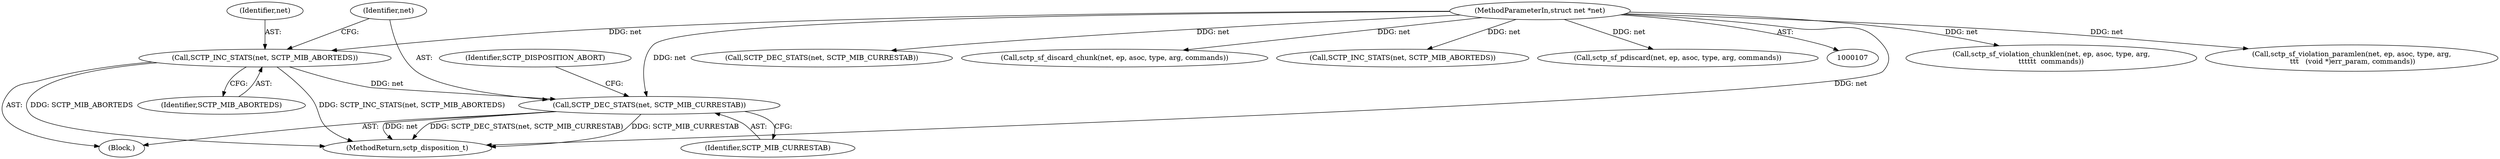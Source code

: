 digraph "0_linux_9de7922bc709eee2f609cd01d98aaedc4cf5ea74_2@pointer" {
"1000296" [label="(Call,SCTP_INC_STATS(net, SCTP_MIB_ABORTEDS))"];
"1000108" [label="(MethodParameterIn,struct net *net)"];
"1000299" [label="(Call,SCTP_DEC_STATS(net, SCTP_MIB_CURRESTAB))"];
"1000296" [label="(Call,SCTP_INC_STATS(net, SCTP_MIB_ABORTEDS))"];
"1000108" [label="(MethodParameterIn,struct net *net)"];
"1000301" [label="(Identifier,SCTP_MIB_CURRESTAB)"];
"1000178" [label="(Call,sctp_sf_violation_chunklen(net, ep, asoc, type, arg,\n\t\t\t\t\t\t  commands))"];
"1000209" [label="(Call,sctp_sf_violation_paramlen(net, ep, asoc, type, arg,\n \t\t\t   (void *)err_param, commands))"];
"1000297" [label="(Identifier,net)"];
"1000368" [label="(Call,SCTP_DEC_STATS(net, SCTP_MIB_CURRESTAB))"];
"1000257" [label="(Block,)"];
"1000299" [label="(Call,SCTP_DEC_STATS(net, SCTP_MIB_CURRESTAB))"];
"1000164" [label="(Call,sctp_sf_discard_chunk(net, ep, asoc, type, arg, commands))"];
"1000298" [label="(Identifier,SCTP_MIB_ABORTEDS)"];
"1000365" [label="(Call,SCTP_INC_STATS(net, SCTP_MIB_ABORTEDS))"];
"1000300" [label="(Identifier,net)"];
"1000303" [label="(Identifier,SCTP_DISPOSITION_ABORT)"];
"1000375" [label="(MethodReturn,sctp_disposition_t)"];
"1000144" [label="(Call,sctp_sf_pdiscard(net, ep, asoc, type, arg, commands))"];
"1000296" -> "1000257"  [label="AST: "];
"1000296" -> "1000298"  [label="CFG: "];
"1000297" -> "1000296"  [label="AST: "];
"1000298" -> "1000296"  [label="AST: "];
"1000300" -> "1000296"  [label="CFG: "];
"1000296" -> "1000375"  [label="DDG: SCTP_MIB_ABORTEDS"];
"1000296" -> "1000375"  [label="DDG: SCTP_INC_STATS(net, SCTP_MIB_ABORTEDS)"];
"1000108" -> "1000296"  [label="DDG: net"];
"1000296" -> "1000299"  [label="DDG: net"];
"1000108" -> "1000107"  [label="AST: "];
"1000108" -> "1000375"  [label="DDG: net"];
"1000108" -> "1000144"  [label="DDG: net"];
"1000108" -> "1000164"  [label="DDG: net"];
"1000108" -> "1000178"  [label="DDG: net"];
"1000108" -> "1000209"  [label="DDG: net"];
"1000108" -> "1000299"  [label="DDG: net"];
"1000108" -> "1000365"  [label="DDG: net"];
"1000108" -> "1000368"  [label="DDG: net"];
"1000299" -> "1000257"  [label="AST: "];
"1000299" -> "1000301"  [label="CFG: "];
"1000300" -> "1000299"  [label="AST: "];
"1000301" -> "1000299"  [label="AST: "];
"1000303" -> "1000299"  [label="CFG: "];
"1000299" -> "1000375"  [label="DDG: SCTP_DEC_STATS(net, SCTP_MIB_CURRESTAB)"];
"1000299" -> "1000375"  [label="DDG: SCTP_MIB_CURRESTAB"];
"1000299" -> "1000375"  [label="DDG: net"];
}

